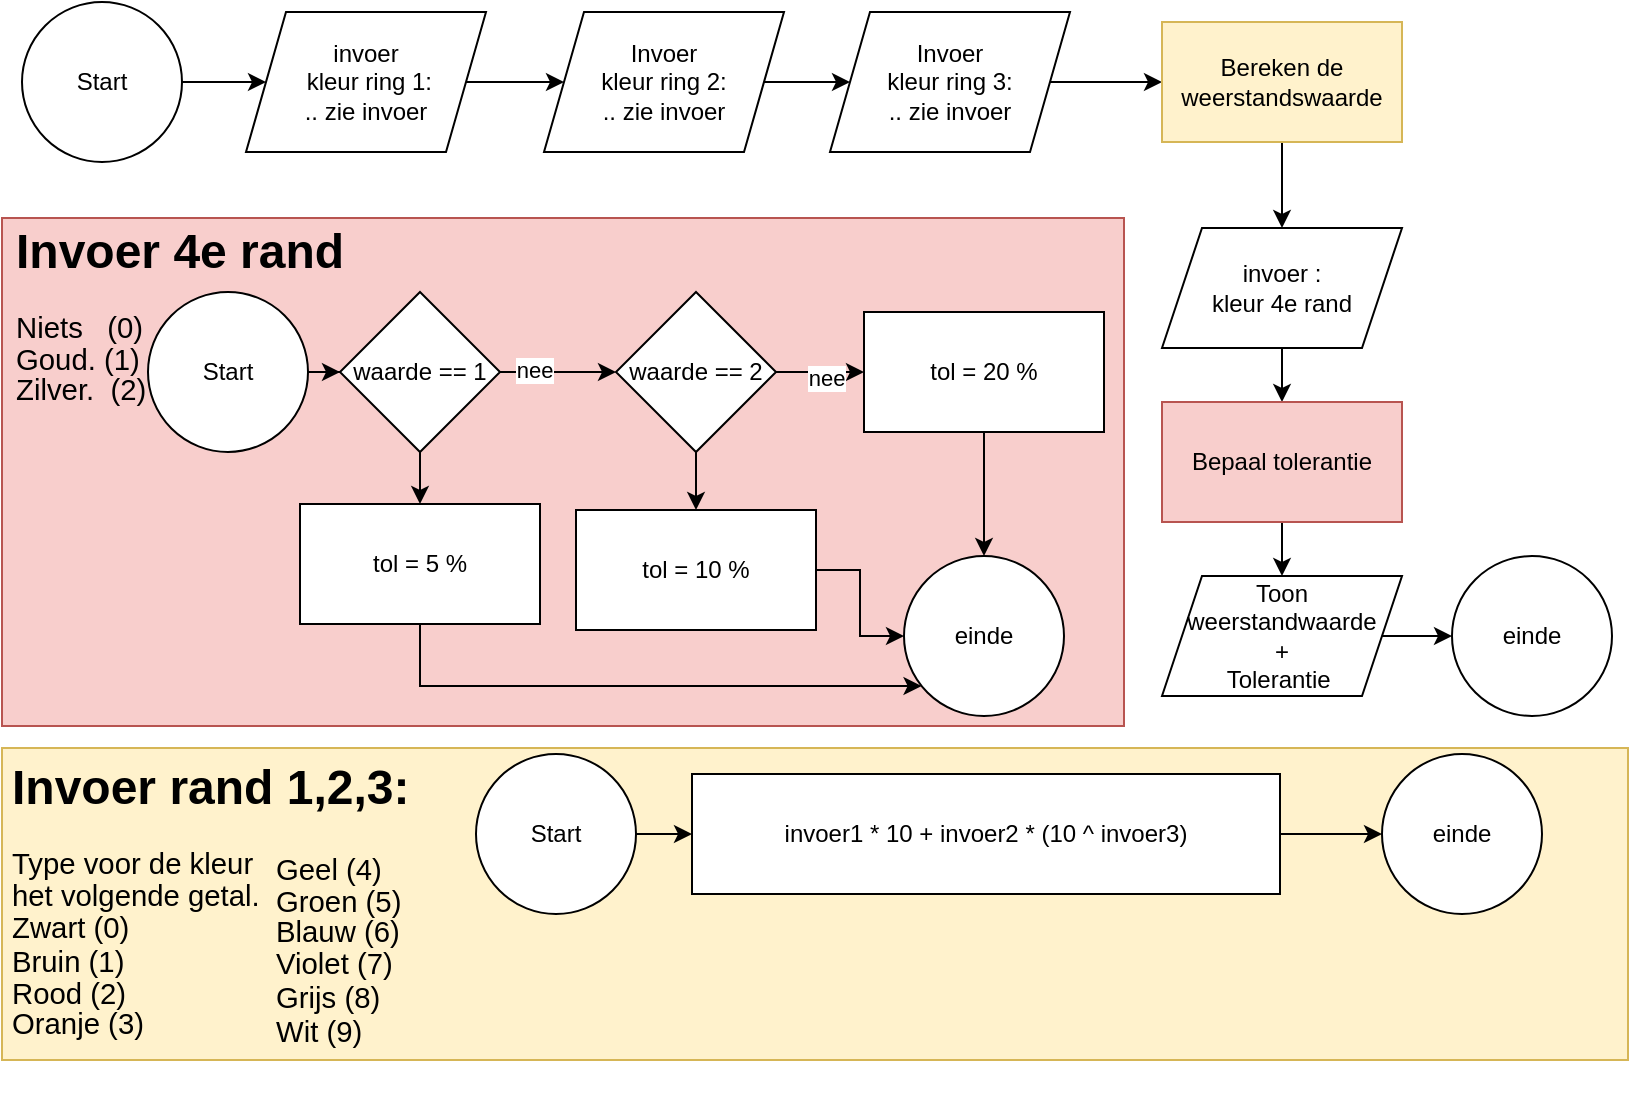 <mxfile version="20.3.0" type="device"><diagram id="GnTUMnKIZfYmF-gJkR4S" name="Page-1"><mxGraphModel dx="1097" dy="632" grid="0" gridSize="10" guides="1" tooltips="1" connect="1" arrows="1" fold="1" page="1" pageScale="1" pageWidth="827" pageHeight="1169" math="0" shadow="0"><root><mxCell id="0"/><mxCell id="1" parent="0"/><mxCell id="J-PBMHX0FwA6AAE5npNf-20" value="" style="rounded=0;whiteSpace=wrap;html=1;fillColor=#f8cecc;strokeColor=#b85450;" vertex="1" parent="1"><mxGeometry x="8" y="131" width="561" height="254" as="geometry"/></mxCell><mxCell id="J-PBMHX0FwA6AAE5npNf-4" value="" style="edgeStyle=orthogonalEdgeStyle;rounded=0;orthogonalLoop=1;jettySize=auto;html=1;" edge="1" parent="1" source="J-PBMHX0FwA6AAE5npNf-1" target="J-PBMHX0FwA6AAE5npNf-2"><mxGeometry relative="1" as="geometry"/></mxCell><mxCell id="J-PBMHX0FwA6AAE5npNf-1" value="Start" style="ellipse;whiteSpace=wrap;html=1;aspect=fixed;" vertex="1" parent="1"><mxGeometry x="18" y="23" width="80" height="80" as="geometry"/></mxCell><mxCell id="J-PBMHX0FwA6AAE5npNf-6" value="" style="edgeStyle=orthogonalEdgeStyle;rounded=0;orthogonalLoop=1;jettySize=auto;html=1;" edge="1" parent="1" source="J-PBMHX0FwA6AAE5npNf-2" target="J-PBMHX0FwA6AAE5npNf-5"><mxGeometry relative="1" as="geometry"/></mxCell><mxCell id="J-PBMHX0FwA6AAE5npNf-2" value="invoer&lt;br&gt;&amp;nbsp;kleur ring 1:&lt;br&gt;.. zie invoer" style="shape=parallelogram;perimeter=parallelogramPerimeter;whiteSpace=wrap;html=1;fixedSize=1;" vertex="1" parent="1"><mxGeometry x="130" y="28" width="120" height="70" as="geometry"/></mxCell><mxCell id="J-PBMHX0FwA6AAE5npNf-8" value="" style="edgeStyle=orthogonalEdgeStyle;rounded=0;orthogonalLoop=1;jettySize=auto;html=1;" edge="1" parent="1" source="J-PBMHX0FwA6AAE5npNf-5" target="J-PBMHX0FwA6AAE5npNf-7"><mxGeometry relative="1" as="geometry"/></mxCell><mxCell id="J-PBMHX0FwA6AAE5npNf-5" value="Invoer&lt;br&gt;kleur ring 2:&lt;br&gt;.. zie invoer" style="shape=parallelogram;perimeter=parallelogramPerimeter;whiteSpace=wrap;html=1;fixedSize=1;" vertex="1" parent="1"><mxGeometry x="279" y="28" width="120" height="70" as="geometry"/></mxCell><mxCell id="J-PBMHX0FwA6AAE5npNf-10" value="" style="edgeStyle=orthogonalEdgeStyle;rounded=0;orthogonalLoop=1;jettySize=auto;html=1;" edge="1" parent="1" source="J-PBMHX0FwA6AAE5npNf-7" target="J-PBMHX0FwA6AAE5npNf-9"><mxGeometry relative="1" as="geometry"/></mxCell><mxCell id="J-PBMHX0FwA6AAE5npNf-7" value="Invoer&lt;br&gt;kleur ring 3:&lt;br&gt;.. zie invoer" style="shape=parallelogram;perimeter=parallelogramPerimeter;whiteSpace=wrap;html=1;fixedSize=1;" vertex="1" parent="1"><mxGeometry x="422" y="28" width="120" height="70" as="geometry"/></mxCell><mxCell id="J-PBMHX0FwA6AAE5npNf-12" value="" style="edgeStyle=orthogonalEdgeStyle;rounded=0;orthogonalLoop=1;jettySize=auto;html=1;" edge="1" parent="1" source="J-PBMHX0FwA6AAE5npNf-9" target="J-PBMHX0FwA6AAE5npNf-11"><mxGeometry relative="1" as="geometry"/></mxCell><mxCell id="J-PBMHX0FwA6AAE5npNf-9" value="Bereken de weerstandswaarde" style="rounded=0;whiteSpace=wrap;html=1;fillColor=#fff2cc;strokeColor=#d6b656;" vertex="1" parent="1"><mxGeometry x="588" y="33" width="120" height="60" as="geometry"/></mxCell><mxCell id="J-PBMHX0FwA6AAE5npNf-15" value="" style="edgeStyle=orthogonalEdgeStyle;rounded=0;orthogonalLoop=1;jettySize=auto;html=1;" edge="1" parent="1" source="J-PBMHX0FwA6AAE5npNf-11" target="J-PBMHX0FwA6AAE5npNf-14"><mxGeometry relative="1" as="geometry"/></mxCell><mxCell id="J-PBMHX0FwA6AAE5npNf-11" value="invoer : &lt;br&gt;kleur 4e rand" style="shape=parallelogram;perimeter=parallelogramPerimeter;whiteSpace=wrap;html=1;fixedSize=1;rounded=0;" vertex="1" parent="1"><mxGeometry x="588" y="136" width="120" height="60" as="geometry"/></mxCell><mxCell id="J-PBMHX0FwA6AAE5npNf-13" value="&lt;h1&gt;Invoer 4e rand&lt;/h1&gt;&lt;div&gt;&lt;span style=&quot;font-size: 11pt; line-height: 15.693px; font-family: Calibri, sans-serif;&quot; lang=&quot;NL&quot;&gt;Niets&amp;nbsp; &amp;nbsp;(0)&lt;br&gt;&lt;/span&gt;&lt;/div&gt;&lt;div&gt;&lt;span style=&quot;font-size: 11pt; line-height: 15.693px; font-family: Calibri, sans-serif;&quot; lang=&quot;NL&quot;&gt;Goud. (1)&lt;/span&gt;&lt;/div&gt;&lt;div&gt;&lt;span style=&quot;font-size: 11pt; line-height: 15.693px; font-family: Calibri, sans-serif;&quot; lang=&quot;NL&quot;&gt;Zilver.&amp;nbsp; (2)&lt;/span&gt;&lt;/div&gt;&lt;div&gt;&lt;br&gt;&lt;/div&gt;" style="text;html=1;strokeColor=none;fillColor=none;spacing=5;spacingTop=-20;whiteSpace=wrap;overflow=hidden;rounded=0;" vertex="1" parent="1"><mxGeometry x="10" y="128" width="190" height="120" as="geometry"/></mxCell><mxCell id="J-PBMHX0FwA6AAE5npNf-17" value="" style="edgeStyle=orthogonalEdgeStyle;rounded=0;orthogonalLoop=1;jettySize=auto;html=1;" edge="1" parent="1" source="J-PBMHX0FwA6AAE5npNf-14" target="J-PBMHX0FwA6AAE5npNf-16"><mxGeometry relative="1" as="geometry"/></mxCell><mxCell id="J-PBMHX0FwA6AAE5npNf-14" value="Bepaal tolerantie" style="whiteSpace=wrap;html=1;rounded=0;fillColor=#f8cecc;strokeColor=#b85450;" vertex="1" parent="1"><mxGeometry x="588" y="223" width="120" height="60" as="geometry"/></mxCell><mxCell id="J-PBMHX0FwA6AAE5npNf-19" value="" style="edgeStyle=orthogonalEdgeStyle;rounded=0;orthogonalLoop=1;jettySize=auto;html=1;" edge="1" parent="1" source="J-PBMHX0FwA6AAE5npNf-16" target="J-PBMHX0FwA6AAE5npNf-18"><mxGeometry relative="1" as="geometry"/></mxCell><mxCell id="J-PBMHX0FwA6AAE5npNf-16" value="Toon weerstandwaarde &lt;br&gt;+&lt;br&gt;Tolerantie&amp;nbsp;&lt;br&gt;" style="shape=parallelogram;perimeter=parallelogramPerimeter;whiteSpace=wrap;html=1;fixedSize=1;" vertex="1" parent="1"><mxGeometry x="588" y="310" width="120" height="60" as="geometry"/></mxCell><mxCell id="J-PBMHX0FwA6AAE5npNf-18" value="einde" style="ellipse;whiteSpace=wrap;html=1;aspect=fixed;" vertex="1" parent="1"><mxGeometry x="733" y="300" width="80" height="80" as="geometry"/></mxCell><mxCell id="J-PBMHX0FwA6AAE5npNf-34" value="" style="edgeStyle=orthogonalEdgeStyle;rounded=0;orthogonalLoop=1;jettySize=auto;html=1;" edge="1" parent="1" source="J-PBMHX0FwA6AAE5npNf-21" target="J-PBMHX0FwA6AAE5npNf-26"><mxGeometry relative="1" as="geometry"/></mxCell><mxCell id="J-PBMHX0FwA6AAE5npNf-21" value="Start" style="ellipse;whiteSpace=wrap;html=1;aspect=fixed;" vertex="1" parent="1"><mxGeometry x="81" y="168" width="80" height="80" as="geometry"/></mxCell><mxCell id="J-PBMHX0FwA6AAE5npNf-22" value="einde" style="ellipse;whiteSpace=wrap;html=1;aspect=fixed;" vertex="1" parent="1"><mxGeometry x="459" y="300" width="80" height="80" as="geometry"/></mxCell><mxCell id="J-PBMHX0FwA6AAE5npNf-23" value="" style="rounded=0;whiteSpace=wrap;html=1;fillColor=#fff2cc;strokeColor=#d6b656;" vertex="1" parent="1"><mxGeometry x="8" y="396" width="813" height="156" as="geometry"/></mxCell><mxCell id="J-PBMHX0FwA6AAE5npNf-46" value="" style="edgeStyle=orthogonalEdgeStyle;rounded=0;orthogonalLoop=1;jettySize=auto;html=1;" edge="1" parent="1" source="J-PBMHX0FwA6AAE5npNf-24" target="J-PBMHX0FwA6AAE5npNf-45"><mxGeometry relative="1" as="geometry"/></mxCell><mxCell id="J-PBMHX0FwA6AAE5npNf-24" value="Start" style="ellipse;whiteSpace=wrap;html=1;aspect=fixed;" vertex="1" parent="1"><mxGeometry x="245" y="399" width="80" height="80" as="geometry"/></mxCell><mxCell id="J-PBMHX0FwA6AAE5npNf-25" value="einde" style="ellipse;whiteSpace=wrap;html=1;aspect=fixed;" vertex="1" parent="1"><mxGeometry x="698" y="399" width="80" height="80" as="geometry"/></mxCell><mxCell id="J-PBMHX0FwA6AAE5npNf-28" value="" style="edgeStyle=orthogonalEdgeStyle;rounded=0;orthogonalLoop=1;jettySize=auto;html=1;" edge="1" parent="1" source="J-PBMHX0FwA6AAE5npNf-26" target="J-PBMHX0FwA6AAE5npNf-27"><mxGeometry relative="1" as="geometry"/></mxCell><mxCell id="J-PBMHX0FwA6AAE5npNf-30" value="nee" style="edgeLabel;html=1;align=center;verticalAlign=middle;resizable=0;points=[];" vertex="1" connectable="0" parent="J-PBMHX0FwA6AAE5npNf-28"><mxGeometry x="-0.406" y="1" relative="1" as="geometry"><mxPoint as="offset"/></mxGeometry></mxCell><mxCell id="J-PBMHX0FwA6AAE5npNf-39" value="" style="edgeStyle=orthogonalEdgeStyle;rounded=0;orthogonalLoop=1;jettySize=auto;html=1;" edge="1" parent="1" source="J-PBMHX0FwA6AAE5npNf-26" target="J-PBMHX0FwA6AAE5npNf-38"><mxGeometry relative="1" as="geometry"/></mxCell><mxCell id="J-PBMHX0FwA6AAE5npNf-26" value="waarde == 1" style="rhombus;whiteSpace=wrap;html=1;" vertex="1" parent="1"><mxGeometry x="177" y="168" width="80" height="80" as="geometry"/></mxCell><mxCell id="J-PBMHX0FwA6AAE5npNf-32" value="" style="edgeStyle=orthogonalEdgeStyle;rounded=0;orthogonalLoop=1;jettySize=auto;html=1;" edge="1" parent="1" source="J-PBMHX0FwA6AAE5npNf-27" target="J-PBMHX0FwA6AAE5npNf-31"><mxGeometry relative="1" as="geometry"/></mxCell><mxCell id="J-PBMHX0FwA6AAE5npNf-35" value="nee" style="edgeLabel;html=1;align=center;verticalAlign=middle;resizable=0;points=[];" vertex="1" connectable="0" parent="J-PBMHX0FwA6AAE5npNf-32"><mxGeometry x="0.134" y="-3" relative="1" as="geometry"><mxPoint as="offset"/></mxGeometry></mxCell><mxCell id="J-PBMHX0FwA6AAE5npNf-40" value="" style="edgeStyle=orthogonalEdgeStyle;rounded=0;orthogonalLoop=1;jettySize=auto;html=1;" edge="1" parent="1" source="J-PBMHX0FwA6AAE5npNf-27" target="J-PBMHX0FwA6AAE5npNf-36"><mxGeometry relative="1" as="geometry"/></mxCell><mxCell id="J-PBMHX0FwA6AAE5npNf-27" value="waarde == 2" style="rhombus;whiteSpace=wrap;html=1;" vertex="1" parent="1"><mxGeometry x="315" y="168" width="80" height="80" as="geometry"/></mxCell><mxCell id="J-PBMHX0FwA6AAE5npNf-33" value="" style="edgeStyle=orthogonalEdgeStyle;rounded=0;orthogonalLoop=1;jettySize=auto;html=1;" edge="1" parent="1" source="J-PBMHX0FwA6AAE5npNf-31" target="J-PBMHX0FwA6AAE5npNf-22"><mxGeometry relative="1" as="geometry"/></mxCell><mxCell id="J-PBMHX0FwA6AAE5npNf-31" value="tol = 20 %" style="whiteSpace=wrap;html=1;" vertex="1" parent="1"><mxGeometry x="439" y="178" width="120" height="60" as="geometry"/></mxCell><mxCell id="J-PBMHX0FwA6AAE5npNf-42" style="edgeStyle=orthogonalEdgeStyle;rounded=0;orthogonalLoop=1;jettySize=auto;html=1;" edge="1" parent="1" source="J-PBMHX0FwA6AAE5npNf-36" target="J-PBMHX0FwA6AAE5npNf-22"><mxGeometry relative="1" as="geometry"/></mxCell><mxCell id="J-PBMHX0FwA6AAE5npNf-36" value="tol = 10 %" style="rounded=0;whiteSpace=wrap;html=1;" vertex="1" parent="1"><mxGeometry x="295" y="277" width="120" height="60" as="geometry"/></mxCell><mxCell id="J-PBMHX0FwA6AAE5npNf-43" style="edgeStyle=orthogonalEdgeStyle;rounded=0;orthogonalLoop=1;jettySize=auto;html=1;" edge="1" parent="1" source="J-PBMHX0FwA6AAE5npNf-38" target="J-PBMHX0FwA6AAE5npNf-22"><mxGeometry relative="1" as="geometry"><Array as="points"><mxPoint x="217" y="365"/></Array></mxGeometry></mxCell><mxCell id="J-PBMHX0FwA6AAE5npNf-3" value="&lt;h1&gt;Invoer rand 1,2,3:&lt;/h1&gt;&lt;div&gt;&lt;span style=&quot;font-size: 11pt; line-height: 15.693px; font-family: Calibri, sans-serif;&quot; lang=&quot;NL&quot;&gt;Type voor de kleur&amp;nbsp;&lt;/span&gt;&lt;/div&gt;&lt;div&gt;&lt;span style=&quot;font-size: 11pt; line-height: 15.693px; font-family: Calibri, sans-serif;&quot; lang=&quot;NL&quot;&gt;het volgende getal.&lt;/span&gt;&lt;/div&gt;&lt;div&gt;&lt;span style=&quot;background-color: initial; font-family: Calibri, sans-serif; font-size: 11pt;&quot;&gt;Zwart (0)&lt;/span&gt;&lt;br&gt;&lt;/div&gt;&lt;div&gt;&lt;span style=&quot;font-size: 11pt; line-height: 15.693px; font-family: Calibri, sans-serif;&quot; lang=&quot;NL&quot;&gt;Bruin (1)&lt;/span&gt;&lt;/div&gt;&lt;div&gt;&lt;span style=&quot;font-size: 11pt; line-height: 15.693px; font-family: Calibri, sans-serif;&quot; lang=&quot;NL&quot;&gt;Rood (2)&lt;/span&gt;&lt;/div&gt;&lt;div&gt;&lt;span style=&quot;font-size: 11pt; line-height: 15.693px; font-family: Calibri, sans-serif;&quot; lang=&quot;NL&quot;&gt;Oranje (3)&lt;/span&gt;&lt;/div&gt;&lt;div&gt;&lt;br&gt;&lt;/div&gt;" style="text;html=1;strokeColor=none;fillColor=none;spacing=5;spacingTop=-20;whiteSpace=wrap;overflow=hidden;rounded=0;" vertex="1" parent="1"><mxGeometry x="8" y="396" width="249" height="176" as="geometry"/></mxCell><mxCell id="J-PBMHX0FwA6AAE5npNf-38" value="tol = 5 %" style="rounded=0;whiteSpace=wrap;html=1;" vertex="1" parent="1"><mxGeometry x="157" y="274" width="120" height="60" as="geometry"/></mxCell><mxCell id="J-PBMHX0FwA6AAE5npNf-53" value="" style="edgeStyle=orthogonalEdgeStyle;rounded=0;orthogonalLoop=1;jettySize=auto;html=1;" edge="1" parent="1" source="J-PBMHX0FwA6AAE5npNf-45" target="J-PBMHX0FwA6AAE5npNf-25"><mxGeometry relative="1" as="geometry"/></mxCell><mxCell id="J-PBMHX0FwA6AAE5npNf-45" value="invoer1 * 10 + invoer2 * (10 ^ invoer3)" style="rounded=0;whiteSpace=wrap;html=1;" vertex="1" parent="1"><mxGeometry x="353" y="409" width="294" height="60" as="geometry"/></mxCell><mxCell id="J-PBMHX0FwA6AAE5npNf-56" value="&lt;div style=&quot;color: rgb(0, 0, 0); font-family: Helvetica; font-size: 12px; font-style: normal; font-variant-ligatures: normal; font-variant-caps: normal; font-weight: 400; letter-spacing: normal; orphans: 2; text-align: left; text-indent: 0px; text-transform: none; widows: 2; word-spacing: 0px; -webkit-text-stroke-width: 0px; background-color: rgb(248, 249, 250); text-decoration-thickness: initial; text-decoration-style: initial; text-decoration-color: initial;&quot;&gt;&lt;br&gt;&lt;/div&gt;" style="text;html=1;strokeColor=none;fillColor=none;align=center;verticalAlign=middle;whiteSpace=wrap;rounded=0;" vertex="1" parent="1"><mxGeometry x="126" y="492" width="60" height="42" as="geometry"/></mxCell><mxCell id="J-PBMHX0FwA6AAE5npNf-57" value="&lt;h1&gt;&lt;div style=&quot;font-size: 12px; font-weight: 400;&quot;&gt;&lt;span style=&quot;font-size: 11pt; line-height: 15.693px; font-family: Calibri, sans-serif;&quot; lang=&quot;NL&quot;&gt;Geel (4)&lt;/span&gt;&lt;/div&gt;&lt;div style=&quot;font-size: 12px; font-weight: 400;&quot;&gt;&lt;span style=&quot;font-size: 11pt; line-height: 15.693px; font-family: Calibri, sans-serif;&quot; lang=&quot;NL&quot;&gt;Groen (5)&lt;/span&gt;&lt;/div&gt;&lt;div style=&quot;font-size: 12px; font-weight: 400;&quot;&gt;&lt;span style=&quot;font-size: 11pt; line-height: 15.693px; font-family: Calibri, sans-serif;&quot; lang=&quot;NL&quot;&gt;Blauw (6)&lt;/span&gt;&lt;/div&gt;&lt;div style=&quot;font-size: 12px; font-weight: 400;&quot;&gt;&lt;span style=&quot;font-size: 11pt; line-height: 15.693px; font-family: Calibri, sans-serif;&quot; lang=&quot;NL&quot;&gt;Violet (7)&lt;/span&gt;&lt;/div&gt;&lt;div style=&quot;font-size: 12px; font-weight: 400;&quot;&gt;&lt;span style=&quot;font-family: Calibri, sans-serif; font-size: 11pt; background-color: initial;&quot;&gt;Grijs (8)&lt;/span&gt;&lt;/div&gt;&lt;div style=&quot;font-size: 12px; font-weight: 400;&quot;&gt;&lt;span style=&quot;font-family: Calibri, sans-serif; font-size: 11pt; background-color: initial;&quot;&gt;Wit (9)&lt;/span&gt;&lt;/div&gt;&lt;/h1&gt;" style="text;html=1;strokeColor=none;fillColor=none;spacing=5;spacingTop=-20;whiteSpace=wrap;overflow=hidden;rounded=0;" vertex="1" parent="1"><mxGeometry x="140" y="444" width="190" height="107" as="geometry"/></mxCell></root></mxGraphModel></diagram></mxfile>